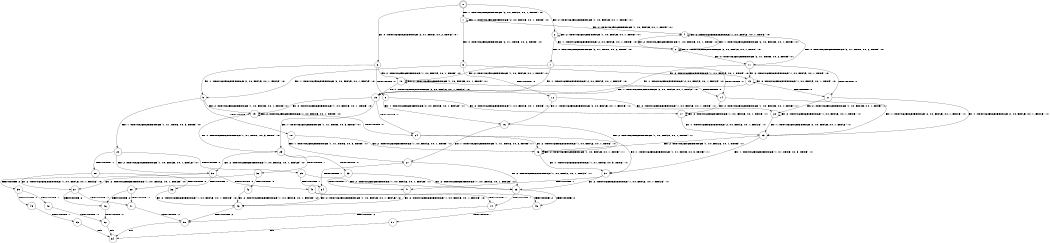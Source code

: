digraph BCG {
size = "7, 10.5";
center = TRUE;
node [shape = circle];
0 [peripheries = 2];
0 -> 1 [label = "EX !1 !ATOMIC_EXCH_BRANCH (2, +0, FALSE, +0, 1, TRUE) !:0:"];
0 -> 2 [label = "EX !2 !ATOMIC_EXCH_BRANCH (1, +0, FALSE, +0, 1, TRUE) !:0:"];
0 -> 3 [label = "EX !0 !ATOMIC_EXCH_BRANCH (2, +1, TRUE, +0, 2, TRUE) !:0:"];
1 -> 4 [label = "EX !2 !ATOMIC_EXCH_BRANCH (1, +0, FALSE, +0, 1, TRUE) !:0:"];
1 -> 5 [label = "EX !0 !ATOMIC_EXCH_BRANCH (2, +1, TRUE, +0, 2, TRUE) !:0:"];
1 -> 1 [label = "EX !1 !ATOMIC_EXCH_BRANCH (2, +0, FALSE, +0, 1, TRUE) !:0:"];
2 -> 6 [label = "EX !1 !ATOMIC_EXCH_BRANCH (2, +0, FALSE, +0, 1, TRUE) !:0:"];
2 -> 7 [label = "EX !0 !ATOMIC_EXCH_BRANCH (2, +1, TRUE, +0, 2, TRUE) !:0:"];
2 -> 2 [label = "EX !2 !ATOMIC_EXCH_BRANCH (1, +0, FALSE, +0, 1, TRUE) !:0:"];
3 -> 8 [label = "TERMINATE !0"];
3 -> 9 [label = "EX !1 !ATOMIC_EXCH_BRANCH (2, +0, FALSE, +0, 1, FALSE) !:0:"];
3 -> 10 [label = "EX !2 !ATOMIC_EXCH_BRANCH (1, +0, FALSE, +0, 1, TRUE) !:0:"];
4 -> 11 [label = "EX !0 !ATOMIC_EXCH_BRANCH (2, +1, TRUE, +0, 2, TRUE) !:0:"];
4 -> 4 [label = "EX !2 !ATOMIC_EXCH_BRANCH (1, +0, FALSE, +0, 1, TRUE) !:0:"];
4 -> 6 [label = "EX !1 !ATOMIC_EXCH_BRANCH (2, +0, FALSE, +0, 1, TRUE) !:0:"];
5 -> 12 [label = "TERMINATE !0"];
5 -> 13 [label = "EX !2 !ATOMIC_EXCH_BRANCH (1, +0, FALSE, +0, 1, TRUE) !:0:"];
5 -> 9 [label = "EX !1 !ATOMIC_EXCH_BRANCH (2, +0, FALSE, +0, 1, FALSE) !:0:"];
6 -> 11 [label = "EX !0 !ATOMIC_EXCH_BRANCH (2, +1, TRUE, +0, 2, TRUE) !:0:"];
6 -> 4 [label = "EX !2 !ATOMIC_EXCH_BRANCH (1, +0, FALSE, +0, 1, TRUE) !:0:"];
6 -> 6 [label = "EX !1 !ATOMIC_EXCH_BRANCH (2, +0, FALSE, +0, 1, TRUE) !:0:"];
7 -> 14 [label = "TERMINATE !0"];
7 -> 15 [label = "EX !1 !ATOMIC_EXCH_BRANCH (2, +0, FALSE, +0, 1, FALSE) !:0:"];
7 -> 10 [label = "EX !2 !ATOMIC_EXCH_BRANCH (1, +0, FALSE, +0, 1, TRUE) !:0:"];
8 -> 16 [label = "EX !1 !ATOMIC_EXCH_BRANCH (2, +0, FALSE, +0, 1, FALSE) !:1:"];
8 -> 17 [label = "EX !2 !ATOMIC_EXCH_BRANCH (1, +0, FALSE, +0, 1, TRUE) !:1:"];
9 -> 18 [label = "TERMINATE !0"];
9 -> 19 [label = "EX !2 !ATOMIC_EXCH_BRANCH (1, +0, FALSE, +0, 1, TRUE) !:0:"];
9 -> 20 [label = "EX !1 !ATOMIC_EXCH_BRANCH (1, +1, TRUE, +0, 3, TRUE) !:0:"];
10 -> 14 [label = "TERMINATE !0"];
10 -> 15 [label = "EX !1 !ATOMIC_EXCH_BRANCH (2, +0, FALSE, +0, 1, FALSE) !:0:"];
10 -> 10 [label = "EX !2 !ATOMIC_EXCH_BRANCH (1, +0, FALSE, +0, 1, TRUE) !:0:"];
11 -> 21 [label = "TERMINATE !0"];
11 -> 13 [label = "EX !2 !ATOMIC_EXCH_BRANCH (1, +0, FALSE, +0, 1, TRUE) !:0:"];
11 -> 15 [label = "EX !1 !ATOMIC_EXCH_BRANCH (2, +0, FALSE, +0, 1, FALSE) !:0:"];
12 -> 22 [label = "EX !2 !ATOMIC_EXCH_BRANCH (1, +0, FALSE, +0, 1, TRUE) !:1:"];
12 -> 16 [label = "EX !1 !ATOMIC_EXCH_BRANCH (2, +0, FALSE, +0, 1, FALSE) !:1:"];
13 -> 21 [label = "TERMINATE !0"];
13 -> 13 [label = "EX !2 !ATOMIC_EXCH_BRANCH (1, +0, FALSE, +0, 1, TRUE) !:0:"];
13 -> 15 [label = "EX !1 !ATOMIC_EXCH_BRANCH (2, +0, FALSE, +0, 1, FALSE) !:0:"];
14 -> 23 [label = "EX !1 !ATOMIC_EXCH_BRANCH (2, +0, FALSE, +0, 1, FALSE) !:1:"];
14 -> 17 [label = "EX !2 !ATOMIC_EXCH_BRANCH (1, +0, FALSE, +0, 1, TRUE) !:1:"];
15 -> 24 [label = "TERMINATE !0"];
15 -> 19 [label = "EX !2 !ATOMIC_EXCH_BRANCH (1, +0, FALSE, +0, 1, TRUE) !:0:"];
15 -> 25 [label = "EX !1 !ATOMIC_EXCH_BRANCH (1, +1, TRUE, +0, 3, TRUE) !:0:"];
16 -> 26 [label = "EX !2 !ATOMIC_EXCH_BRANCH (1, +0, FALSE, +0, 1, TRUE) !:1:"];
16 -> 27 [label = "EX !1 !ATOMIC_EXCH_BRANCH (1, +1, TRUE, +0, 3, TRUE) !:1:"];
17 -> 23 [label = "EX !1 !ATOMIC_EXCH_BRANCH (2, +0, FALSE, +0, 1, FALSE) !:1:"];
17 -> 17 [label = "EX !2 !ATOMIC_EXCH_BRANCH (1, +0, FALSE, +0, 1, TRUE) !:1:"];
18 -> 26 [label = "EX !2 !ATOMIC_EXCH_BRANCH (1, +0, FALSE, +0, 1, TRUE) !:1:"];
18 -> 27 [label = "EX !1 !ATOMIC_EXCH_BRANCH (1, +1, TRUE, +0, 3, TRUE) !:1:"];
19 -> 24 [label = "TERMINATE !0"];
19 -> 19 [label = "EX !2 !ATOMIC_EXCH_BRANCH (1, +0, FALSE, +0, 1, TRUE) !:0:"];
19 -> 25 [label = "EX !1 !ATOMIC_EXCH_BRANCH (1, +1, TRUE, +0, 3, TRUE) !:0:"];
20 -> 28 [label = "TERMINATE !1"];
20 -> 29 [label = "TERMINATE !0"];
20 -> 30 [label = "EX !2 !ATOMIC_EXCH_BRANCH (1, +0, FALSE, +0, 1, FALSE) !:0:"];
21 -> 22 [label = "EX !2 !ATOMIC_EXCH_BRANCH (1, +0, FALSE, +0, 1, TRUE) !:1:"];
21 -> 23 [label = "EX !1 !ATOMIC_EXCH_BRANCH (2, +0, FALSE, +0, 1, FALSE) !:1:"];
22 -> 22 [label = "EX !2 !ATOMIC_EXCH_BRANCH (1, +0, FALSE, +0, 1, TRUE) !:1:"];
22 -> 23 [label = "EX !1 !ATOMIC_EXCH_BRANCH (2, +0, FALSE, +0, 1, FALSE) !:1:"];
23 -> 26 [label = "EX !2 !ATOMIC_EXCH_BRANCH (1, +0, FALSE, +0, 1, TRUE) !:1:"];
23 -> 31 [label = "EX !1 !ATOMIC_EXCH_BRANCH (1, +1, TRUE, +0, 3, TRUE) !:1:"];
24 -> 26 [label = "EX !2 !ATOMIC_EXCH_BRANCH (1, +0, FALSE, +0, 1, TRUE) !:1:"];
24 -> 31 [label = "EX !1 !ATOMIC_EXCH_BRANCH (1, +1, TRUE, +0, 3, TRUE) !:1:"];
25 -> 32 [label = "TERMINATE !1"];
25 -> 33 [label = "TERMINATE !0"];
25 -> 30 [label = "EX !2 !ATOMIC_EXCH_BRANCH (1, +0, FALSE, +0, 1, FALSE) !:0:"];
26 -> 26 [label = "EX !2 !ATOMIC_EXCH_BRANCH (1, +0, FALSE, +0, 1, TRUE) !:1:"];
26 -> 31 [label = "EX !1 !ATOMIC_EXCH_BRANCH (1, +1, TRUE, +0, 3, TRUE) !:1:"];
27 -> 34 [label = "TERMINATE !1"];
27 -> 35 [label = "EX !2 !ATOMIC_EXCH_BRANCH (1, +0, FALSE, +0, 1, FALSE) !:1:"];
28 -> 36 [label = "TERMINATE !0"];
28 -> 37 [label = "EX !2 !ATOMIC_EXCH_BRANCH (1, +0, FALSE, +0, 1, FALSE) !:0:"];
29 -> 34 [label = "TERMINATE !1"];
29 -> 35 [label = "EX !2 !ATOMIC_EXCH_BRANCH (1, +0, FALSE, +0, 1, FALSE) !:1:"];
30 -> 38 [label = "TERMINATE !1"];
30 -> 39 [label = "TERMINATE !2"];
30 -> 40 [label = "TERMINATE !0"];
31 -> 41 [label = "TERMINATE !1"];
31 -> 35 [label = "EX !2 !ATOMIC_EXCH_BRANCH (1, +0, FALSE, +0, 1, FALSE) !:1:"];
32 -> 42 [label = "TERMINATE !0"];
32 -> 37 [label = "EX !2 !ATOMIC_EXCH_BRANCH (1, +0, FALSE, +0, 1, FALSE) !:0:"];
33 -> 41 [label = "TERMINATE !1"];
33 -> 35 [label = "EX !2 !ATOMIC_EXCH_BRANCH (1, +0, FALSE, +0, 1, FALSE) !:1:"];
34 -> 43 [label = "EX !2 !ATOMIC_EXCH_BRANCH (1, +0, FALSE, +0, 1, FALSE) !:2:"];
35 -> 44 [label = "TERMINATE !1"];
35 -> 45 [label = "TERMINATE !2"];
36 -> 43 [label = "EX !2 !ATOMIC_EXCH_BRANCH (1, +0, FALSE, +0, 1, FALSE) !:2:"];
37 -> 46 [label = "TERMINATE !2"];
37 -> 47 [label = "TERMINATE !0"];
38 -> 46 [label = "TERMINATE !2"];
38 -> 47 [label = "TERMINATE !0"];
39 -> 48 [label = "TERMINATE !1"];
39 -> 49 [label = "TERMINATE !0"];
40 -> 44 [label = "TERMINATE !1"];
40 -> 45 [label = "TERMINATE !2"];
41 -> 43 [label = "EX !2 !ATOMIC_EXCH_BRANCH (1, +0, FALSE, +0, 1, FALSE) !:2:"];
42 -> 43 [label = "EX !2 !ATOMIC_EXCH_BRANCH (1, +0, FALSE, +0, 1, FALSE) !:2:"];
43 -> 50 [label = "TERMINATE !2"];
44 -> 50 [label = "TERMINATE !2"];
45 -> 51 [label = "TERMINATE !1"];
46 -> 52 [label = "TERMINATE !0"];
47 -> 50 [label = "TERMINATE !2"];
48 -> 52 [label = "TERMINATE !0"];
49 -> 53 [label = "TERMINATE !1"];
50 -> 54 [label = "exit"];
51 -> 54 [label = "exit"];
52 -> 54 [label = "exit"];
53 -> 54 [label = "exit"];
}
